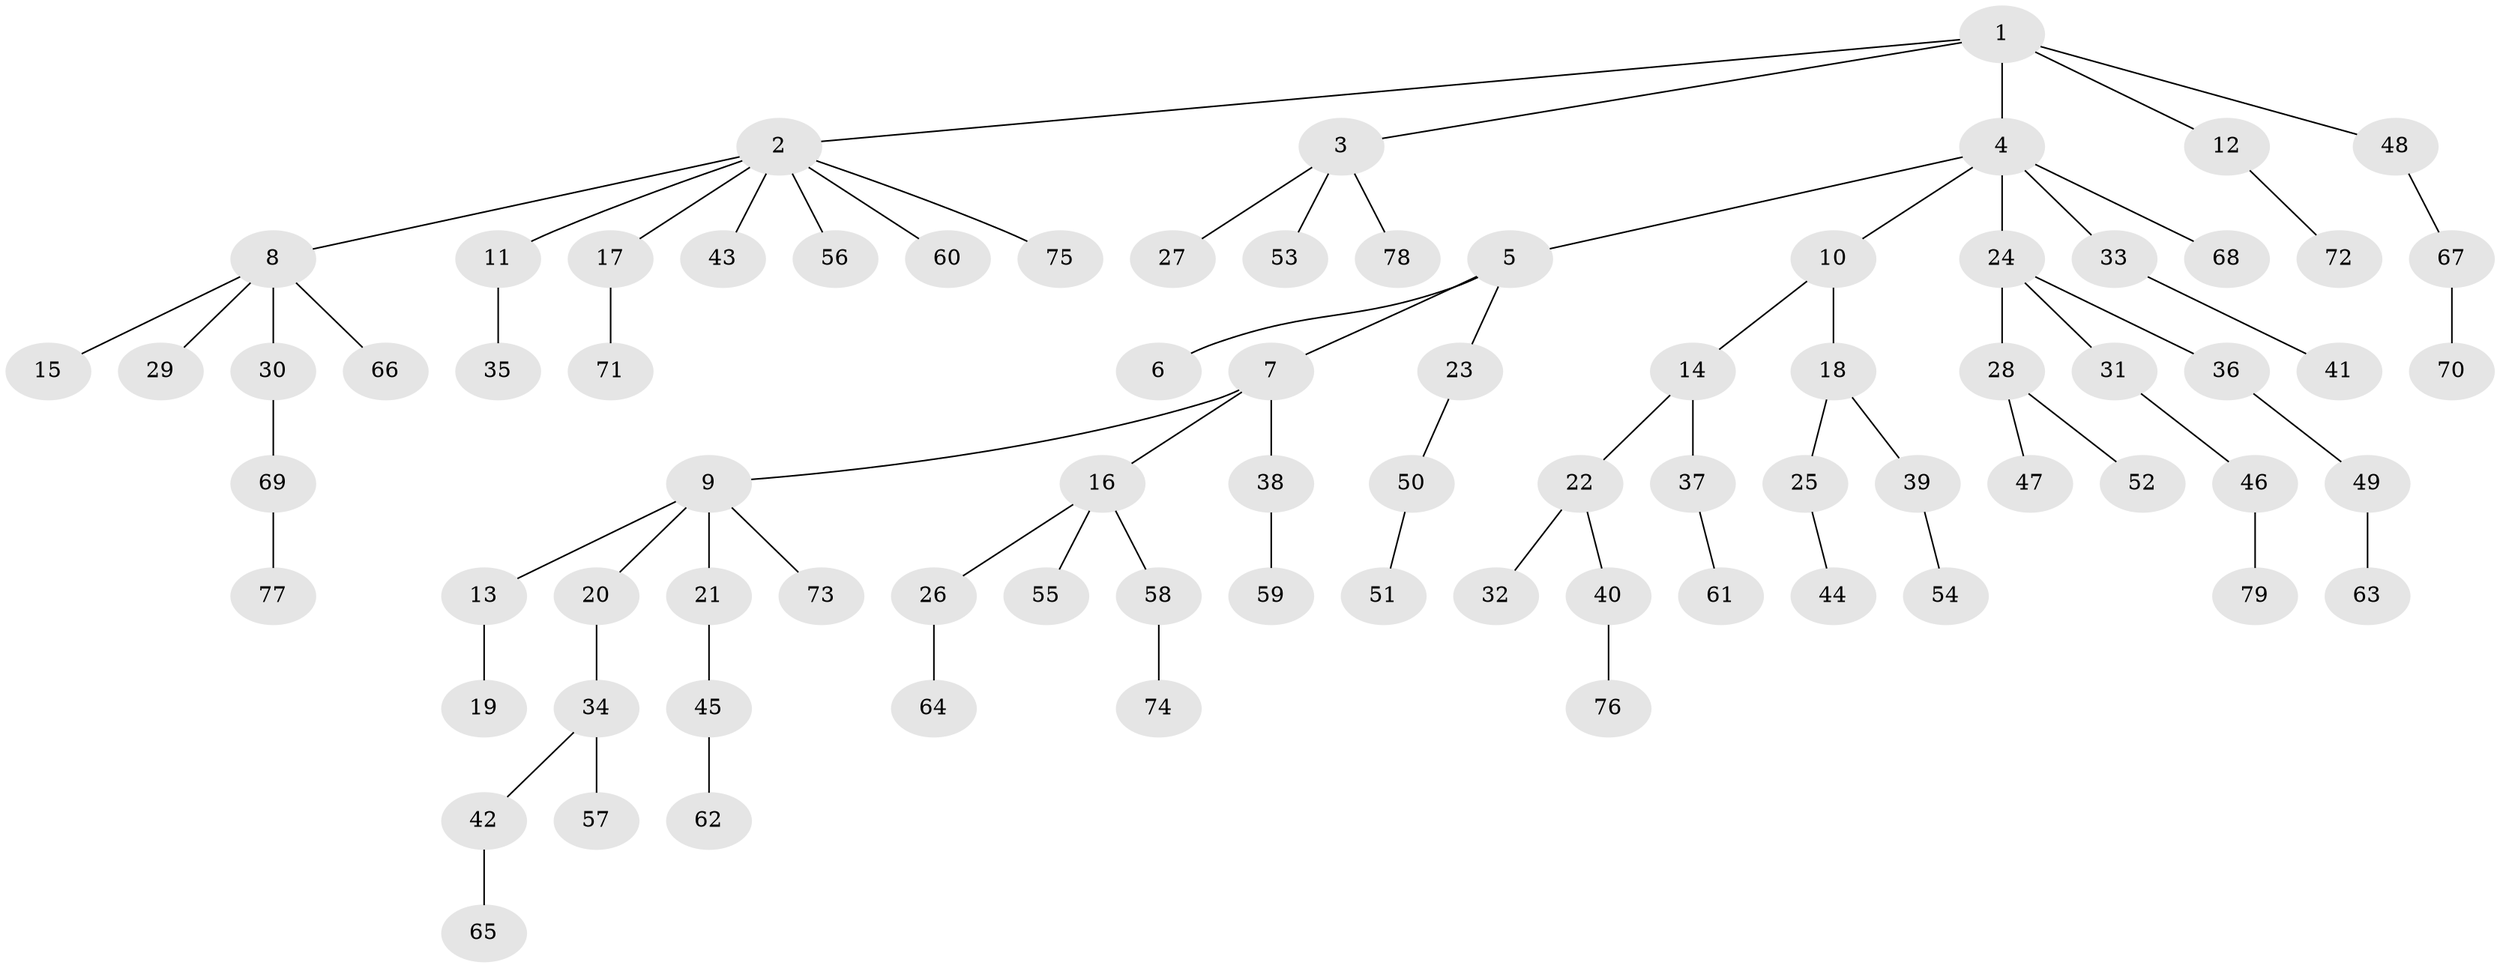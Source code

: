 // coarse degree distribution, {5: 0.06, 7: 0.02, 3: 0.08, 6: 0.02, 4: 0.06, 1: 0.6, 2: 0.16}
// Generated by graph-tools (version 1.1) at 2025/52/02/27/25 19:52:11]
// undirected, 79 vertices, 78 edges
graph export_dot {
graph [start="1"]
  node [color=gray90,style=filled];
  1;
  2;
  3;
  4;
  5;
  6;
  7;
  8;
  9;
  10;
  11;
  12;
  13;
  14;
  15;
  16;
  17;
  18;
  19;
  20;
  21;
  22;
  23;
  24;
  25;
  26;
  27;
  28;
  29;
  30;
  31;
  32;
  33;
  34;
  35;
  36;
  37;
  38;
  39;
  40;
  41;
  42;
  43;
  44;
  45;
  46;
  47;
  48;
  49;
  50;
  51;
  52;
  53;
  54;
  55;
  56;
  57;
  58;
  59;
  60;
  61;
  62;
  63;
  64;
  65;
  66;
  67;
  68;
  69;
  70;
  71;
  72;
  73;
  74;
  75;
  76;
  77;
  78;
  79;
  1 -- 2;
  1 -- 3;
  1 -- 4;
  1 -- 12;
  1 -- 48;
  2 -- 8;
  2 -- 11;
  2 -- 17;
  2 -- 43;
  2 -- 56;
  2 -- 60;
  2 -- 75;
  3 -- 27;
  3 -- 53;
  3 -- 78;
  4 -- 5;
  4 -- 10;
  4 -- 24;
  4 -- 33;
  4 -- 68;
  5 -- 6;
  5 -- 7;
  5 -- 23;
  7 -- 9;
  7 -- 16;
  7 -- 38;
  8 -- 15;
  8 -- 29;
  8 -- 30;
  8 -- 66;
  9 -- 13;
  9 -- 20;
  9 -- 21;
  9 -- 73;
  10 -- 14;
  10 -- 18;
  11 -- 35;
  12 -- 72;
  13 -- 19;
  14 -- 22;
  14 -- 37;
  16 -- 26;
  16 -- 55;
  16 -- 58;
  17 -- 71;
  18 -- 25;
  18 -- 39;
  20 -- 34;
  21 -- 45;
  22 -- 32;
  22 -- 40;
  23 -- 50;
  24 -- 28;
  24 -- 31;
  24 -- 36;
  25 -- 44;
  26 -- 64;
  28 -- 47;
  28 -- 52;
  30 -- 69;
  31 -- 46;
  33 -- 41;
  34 -- 42;
  34 -- 57;
  36 -- 49;
  37 -- 61;
  38 -- 59;
  39 -- 54;
  40 -- 76;
  42 -- 65;
  45 -- 62;
  46 -- 79;
  48 -- 67;
  49 -- 63;
  50 -- 51;
  58 -- 74;
  67 -- 70;
  69 -- 77;
}
